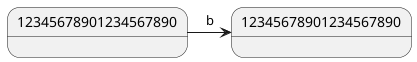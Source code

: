 {
  "sha1": "ryhzg79ppje6ncgijdlyvokozr7iyej",
  "insertion": {
    "when": "2024-06-04T17:28:44.426Z",
    "user": "plantuml@gmail.com"
  }
}
@startuml


state "12345678901234567890" as blah5

blah5 -right-> blah6 : b

state "12345678901234567890" as blah6
@enduml
